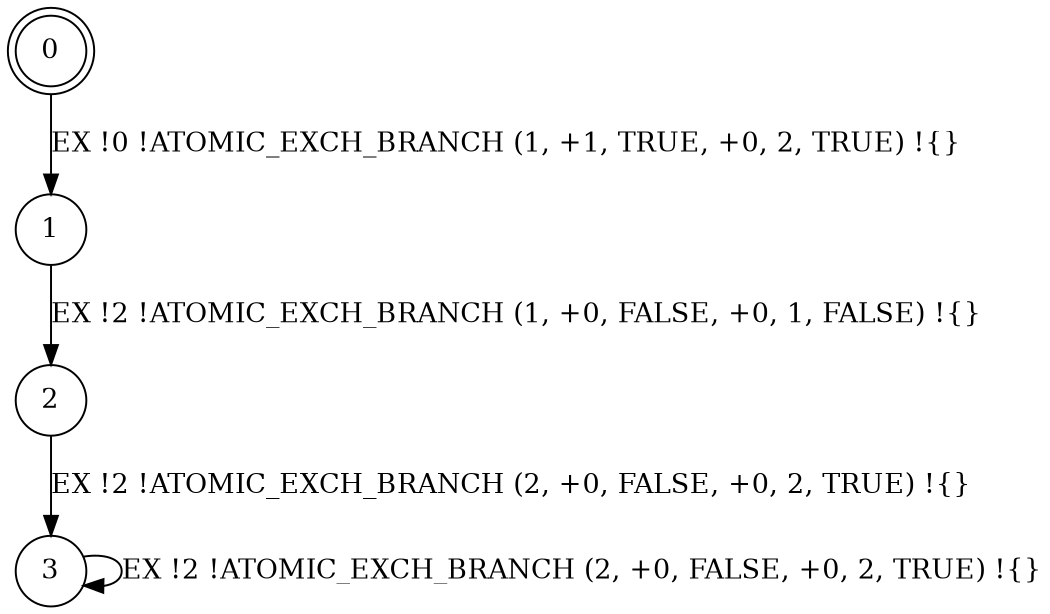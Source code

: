 digraph BCG {
size = "7, 10.5";
center = TRUE;
node [shape = circle];
0 [peripheries = 2];
0 -> 1 [label = "EX !0 !ATOMIC_EXCH_BRANCH (1, +1, TRUE, +0, 2, TRUE) !{}"];
1 -> 2 [label = "EX !2 !ATOMIC_EXCH_BRANCH (1, +0, FALSE, +0, 1, FALSE) !{}"];
2 -> 3 [label = "EX !2 !ATOMIC_EXCH_BRANCH (2, +0, FALSE, +0, 2, TRUE) !{}"];
3 -> 3 [label = "EX !2 !ATOMIC_EXCH_BRANCH (2, +0, FALSE, +0, 2, TRUE) !{}"];
}
